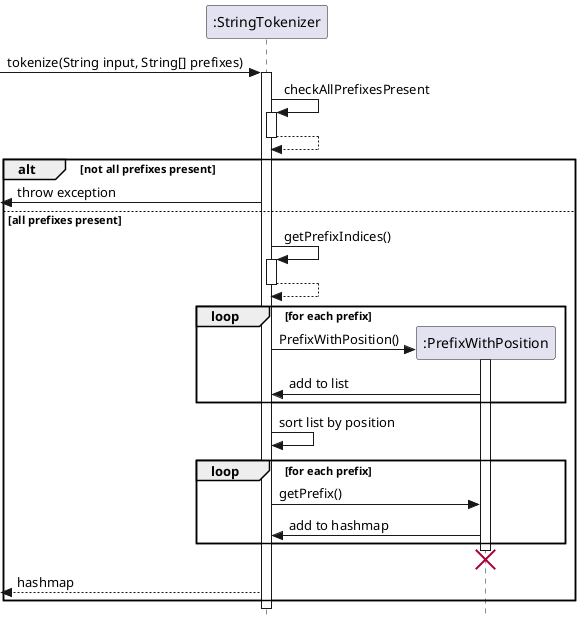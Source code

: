 @startuml

skinparam Style strictuml

[-> ":StringTokenizer": tokenize(String input, String[] prefixes)
activate ":StringTokenizer"

":StringTokenizer" -> ":StringTokenizer": checkAllPrefixesPresent
activate ":StringTokenizer"
":StringTokenizer" --> ":StringTokenizer"
deactivate ":StringTokenizer"

alt not all prefixes present
    [<- ":StringTokenizer": throw exception
else all prefixes present

    ":StringTokenizer" -> ":StringTokenizer": getPrefixIndices()
    activate ":StringTokenizer"
    ":StringTokenizer" --> ":StringTokenizer"
    deactivate ":StringTokenizer"

        loop for each prefix
            create ":PrefixWithPosition"
            ":StringTokenizer" -> ":PrefixWithPosition": PrefixWithPosition()
            activate ":PrefixWithPosition"
            ":StringTokenizer" <- ":PrefixWithPosition": add to list
        end

    ":StringTokenizer" -> ":StringTokenizer": sort list by position

        loop for each prefix
            ":StringTokenizer" -> ":PrefixWithPosition": getPrefix()
            ":StringTokenizer" <- ":PrefixWithPosition": add to hashmap
        end

    destroy ":PrefixWithPosition"
    [<-- ":StringTokenizer": hashmap
end

@enduml
